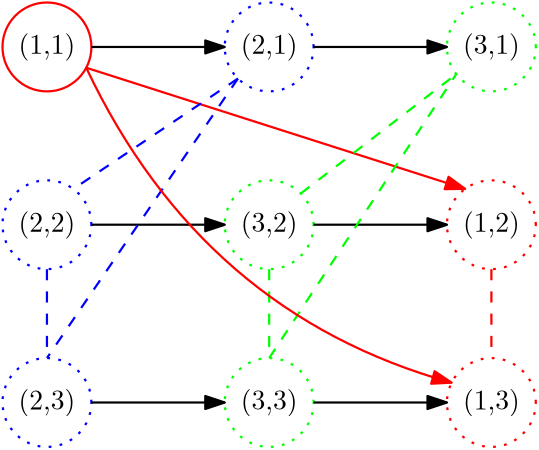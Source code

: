 <?xml version="1.0"?>
<!DOCTYPE ipe SYSTEM "ipe.dtd">
<ipe version="70218" creator="Ipe 7.2.24">
<info created="D:20231031194528" modified="D:20231107122925"/>
<ipestyle name="basic">
<symbol name="arrow/arc(spx)">
<path stroke="sym-stroke" fill="sym-stroke" pen="sym-pen">
0 0 m
-1 0.333 l
-1 -0.333 l
h
</path>
</symbol>
<symbol name="arrow/farc(spx)">
<path stroke="sym-stroke" fill="white" pen="sym-pen">
0 0 m
-1 0.333 l
-1 -0.333 l
h
</path>
</symbol>
<symbol name="arrow/ptarc(spx)">
<path stroke="sym-stroke" fill="sym-stroke" pen="sym-pen">
0 0 m
-1 0.333 l
-0.8 0 l
-1 -0.333 l
h
</path>
</symbol>
<symbol name="arrow/fptarc(spx)">
<path stroke="sym-stroke" fill="white" pen="sym-pen">
0 0 m
-1 0.333 l
-0.8 0 l
-1 -0.333 l
h
</path>
</symbol>
<symbol name="mark/circle(sx)" transformations="translations">
<path fill="sym-stroke">
0.6 0 0 0.6 0 0 e
0.4 0 0 0.4 0 0 e
</path>
</symbol>
<symbol name="mark/disk(sx)" transformations="translations">
<path fill="sym-stroke">
0.6 0 0 0.6 0 0 e
</path>
</symbol>
<symbol name="mark/fdisk(sfx)" transformations="translations">
<group>
<path fill="sym-fill">
0.5 0 0 0.5 0 0 e
</path>
<path fill="sym-stroke" fillrule="eofill">
0.6 0 0 0.6 0 0 e
0.4 0 0 0.4 0 0 e
</path>
</group>
</symbol>
<symbol name="mark/box(sx)" transformations="translations">
<path fill="sym-stroke" fillrule="eofill">
-0.6 -0.6 m
0.6 -0.6 l
0.6 0.6 l
-0.6 0.6 l
h
-0.4 -0.4 m
0.4 -0.4 l
0.4 0.4 l
-0.4 0.4 l
h
</path>
</symbol>
<symbol name="mark/square(sx)" transformations="translations">
<path fill="sym-stroke">
-0.6 -0.6 m
0.6 -0.6 l
0.6 0.6 l
-0.6 0.6 l
h
</path>
</symbol>
<symbol name="mark/fsquare(sfx)" transformations="translations">
<group>
<path fill="sym-fill">
-0.5 -0.5 m
0.5 -0.5 l
0.5 0.5 l
-0.5 0.5 l
h
</path>
<path fill="sym-stroke" fillrule="eofill">
-0.6 -0.6 m
0.6 -0.6 l
0.6 0.6 l
-0.6 0.6 l
h
-0.4 -0.4 m
0.4 -0.4 l
0.4 0.4 l
-0.4 0.4 l
h
</path>
</group>
</symbol>
<symbol name="mark/cross(sx)" transformations="translations">
<group>
<path fill="sym-stroke">
-0.43 -0.57 m
0.57 0.43 l
0.43 0.57 l
-0.57 -0.43 l
h
</path>
<path fill="sym-stroke">
-0.43 0.57 m
0.57 -0.43 l
0.43 -0.57 l
-0.57 0.43 l
h
</path>
</group>
</symbol>
<symbol name="arrow/fnormal(spx)">
<path stroke="sym-stroke" fill="white" pen="sym-pen">
0 0 m
-1 0.333 l
-1 -0.333 l
h
</path>
</symbol>
<symbol name="arrow/pointed(spx)">
<path stroke="sym-stroke" fill="sym-stroke" pen="sym-pen">
0 0 m
-1 0.333 l
-0.8 0 l
-1 -0.333 l
h
</path>
</symbol>
<symbol name="arrow/fpointed(spx)">
<path stroke="sym-stroke" fill="white" pen="sym-pen">
0 0 m
-1 0.333 l
-0.8 0 l
-1 -0.333 l
h
</path>
</symbol>
<symbol name="arrow/linear(spx)">
<path stroke="sym-stroke" pen="sym-pen">
-1 0.333 m
0 0 l
-1 -0.333 l
</path>
</symbol>
<symbol name="arrow/fdouble(spx)">
<path stroke="sym-stroke" fill="white" pen="sym-pen">
0 0 m
-1 0.333 l
-1 -0.333 l
h
-1 0 m
-2 0.333 l
-2 -0.333 l
h
</path>
</symbol>
<symbol name="arrow/double(spx)">
<path stroke="sym-stroke" fill="sym-stroke" pen="sym-pen">
0 0 m
-1 0.333 l
-1 -0.333 l
h
-1 0 m
-2 0.333 l
-2 -0.333 l
h
</path>
</symbol>
<symbol name="arrow/mid-normal(spx)">
<path stroke="sym-stroke" fill="sym-stroke" pen="sym-pen">
0.5 0 m
-0.5 0.333 l
-0.5 -0.333 l
h
</path>
</symbol>
<symbol name="arrow/mid-fnormal(spx)">
<path stroke="sym-stroke" fill="white" pen="sym-pen">
0.5 0 m
-0.5 0.333 l
-0.5 -0.333 l
h
</path>
</symbol>
<symbol name="arrow/mid-pointed(spx)">
<path stroke="sym-stroke" fill="sym-stroke" pen="sym-pen">
0.5 0 m
-0.5 0.333 l
-0.3 0 l
-0.5 -0.333 l
h
</path>
</symbol>
<symbol name="arrow/mid-fpointed(spx)">
<path stroke="sym-stroke" fill="white" pen="sym-pen">
0.5 0 m
-0.5 0.333 l
-0.3 0 l
-0.5 -0.333 l
h
</path>
</symbol>
<symbol name="arrow/mid-double(spx)">
<path stroke="sym-stroke" fill="sym-stroke" pen="sym-pen">
1 0 m
0 0.333 l
0 -0.333 l
h
0 0 m
-1 0.333 l
-1 -0.333 l
h
</path>
</symbol>
<symbol name="arrow/mid-fdouble(spx)">
<path stroke="sym-stroke" fill="white" pen="sym-pen">
1 0 m
0 0.333 l
0 -0.333 l
h
0 0 m
-1 0.333 l
-1 -0.333 l
h
</path>
</symbol>
<anglesize name="22.5 deg" value="22.5"/>
<anglesize name="30 deg" value="30"/>
<anglesize name="45 deg" value="45"/>
<anglesize name="60 deg" value="60"/>
<anglesize name="90 deg" value="90"/>
<arrowsize name="large" value="10"/>
<arrowsize name="small" value="5"/>
<arrowsize name="tiny" value="3"/>
<color name="blue" value="0 0 1"/>
<color name="brown" value="0.647 0.165 0.165"/>
<color name="darkblue" value="0 0 0.545"/>
<color name="darkcyan" value="0 0.545 0.545"/>
<color name="darkgray" value="0.663"/>
<color name="darkgreen" value="0 0.392 0"/>
<color name="darkmagenta" value="0.545 0 0.545"/>
<color name="darkorange" value="1 0.549 0"/>
<color name="darkred" value="0.545 0 0"/>
<color name="gold" value="1 0.843 0"/>
<color name="gray" value="0.745"/>
<color name="green" value="0 1 0"/>
<color name="lightblue" value="0.678 0.847 0.902"/>
<color name="lightcyan" value="0.878 1 1"/>
<color name="lightgray" value="0.827"/>
<color name="lightgreen" value="0.565 0.933 0.565"/>
<color name="lightyellow" value="1 1 0.878"/>
<color name="navy" value="0 0 0.502"/>
<color name="orange" value="1 0.647 0"/>
<color name="pink" value="1 0.753 0.796"/>
<color name="purple" value="0.627 0.125 0.941"/>
<color name="red" value="1 0 0"/>
<color name="seagreen" value="0.18 0.545 0.341"/>
<color name="turquoise" value="0.251 0.878 0.816"/>
<color name="violet" value="0.933 0.51 0.933"/>
<color name="yellow" value="1 1 0"/>
<dashstyle name="dash dot dotted" value="[4 2 1 2 1 2] 0"/>
<dashstyle name="dash dotted" value="[4 2 1 2] 0"/>
<dashstyle name="dashed" value="[4] 0"/>
<dashstyle name="dotted" value="[1 3] 0"/>
<gridsize name="10 pts (~3.5 mm)" value="10"/>
<gridsize name="14 pts (~5 mm)" value="14"/>
<gridsize name="16 pts (~6 mm)" value="16"/>
<gridsize name="20 pts (~7 mm)" value="20"/>
<gridsize name="28 pts (~10 mm)" value="28"/>
<gridsize name="32 pts (~12 mm)" value="32"/>
<gridsize name="4 pts" value="4"/>
<gridsize name="56 pts (~20 mm)" value="56"/>
<gridsize name="8 pts (~3 mm)" value="8"/>
<opacity name="10%" value="0.1"/>
<opacity name="30%" value="0.3"/>
<opacity name="50%" value="0.5"/>
<opacity name="75%" value="0.75"/>
<pen name="fat" value="1.2"/>
<pen name="heavier" value="0.8"/>
<pen name="ultrafat" value="2"/>
<symbolsize name="large" value="5"/>
<symbolsize name="small" value="2"/>
<symbolsize name="tiny" value="1.1"/>
<textsize name="Huge" value="\Huge"/>
<textsize name="LARGE" value="\LARGE"/>
<textsize name="Large" value="\Large"/>
<textsize name="footnote" value="\footnotesize"/>
<textsize name="huge" value="\huge"/>
<textsize name="large" value="\large"/>
<textsize name="small" value="\small"/>
<textsize name="tiny" value="\tiny"/>
<textstyle name="center" begin="\begin{center}" end="\end{center}"/>
<textstyle name="item" begin="\begin{itemize}\item{}" end="\end{itemize}"/>
<textstyle name="itemize" begin="\begin{itemize}" end="\end{itemize}"/>
<tiling name="falling" angle="-60" step="4" width="1"/>
<tiling name="rising" angle="30" step="4" width="1"/>
</ipestyle>
<page>
<layer name="alpha"/>
<view layers="alpha" active="alpha"/>
<text layer="alpha" transformations="translations" pos="128 704" stroke="black" type="label" width="20.479" height="7.473" depth="2.49" halign="center" valign="center">(1,1)</text>
<text matrix="1 0 0 1 80 0" transformations="translations" pos="128 704" stroke="black" type="label" width="20.479" height="7.473" depth="2.49" halign="center" valign="center">(2,1)</text>
<text matrix="1 0 0 1 160 0" transformations="translations" pos="128 704" stroke="black" type="label" width="20.479" height="7.473" depth="2.49" halign="center" valign="center">(3,1)</text>
<path stroke="red" pen="heavier">
16 0 0 16 128 704 e
</path>
<path matrix="1 0 0 1 16 0" stroke="blue" dash="dotted" pen="heavier">
16 0 0 16 192 704 e
</path>
<path matrix="1 0 0 1 32 0" stroke="green" dash="dotted" pen="heavier">
16 0 0 16 256 704 e
</path>
<path stroke="black" pen="heavier" arrow="normal/normal">
144 704 m
192 704 l
</path>
<path stroke="black" pen="heavier" arrow="normal/normal">
224 704 m
272 704 l
</path>
<text matrix="1 0 0 1 0 -64" transformations="translations" pos="128 704" stroke="black" type="label" width="20.479" height="7.473" depth="2.49" halign="center" valign="center">(2,2)</text>
<text matrix="1 0 0 1 80 -64" transformations="translations" pos="128 704" stroke="black" type="label" width="20.479" height="7.473" depth="2.49" halign="center" valign="center">(3,2)</text>
<text matrix="1 0 0 1 160 -64" transformations="translations" pos="128 704" stroke="black" type="label" width="20.479" height="7.473" depth="2.49" halign="center" valign="center">(1,2)</text>
<path matrix="1 0 0 1 0 -64" stroke="blue" dash="dotted" pen="heavier">
16 0 0 16 128 704 e
</path>
<path matrix="1 0 0 1 16 -64" stroke="green" dash="dotted" pen="heavier">
16 0 0 16 192 704 e
</path>
<path matrix="1 0 0 1 32 -64" stroke="red" dash="dotted" pen="heavier">
16 0 0 16 256 704 e
</path>
<path matrix="1 0 0 1 0 -64" stroke="black" pen="heavier" arrow="normal/normal">
144 704 m
192 704 l
</path>
<path matrix="1 0 0 1 0 -64" stroke="black" pen="heavier" arrow="normal/normal">
224 704 m
272 704 l
</path>
<text matrix="1 0 0 1 0 -128" transformations="translations" pos="128 704" stroke="black" type="label" width="20.479" height="7.473" depth="2.49" halign="center" valign="center">(2,3)</text>
<text matrix="1 0 0 1 80 -128" transformations="translations" pos="128 704" stroke="black" type="label" width="20.479" height="7.473" depth="2.49" halign="center" valign="center">(3,3)</text>
<text matrix="1 0 0 1 160 -128" transformations="translations" pos="128 704" stroke="black" type="label" width="20.479" height="7.473" depth="2.49" halign="center" valign="center">(1,3)</text>
<path matrix="1 0 0 1 0 -128" stroke="blue" dash="dotted" pen="heavier">
16 0 0 16 128 704 e
</path>
<path matrix="1 0 0 1 16 -128" stroke="green" dash="dotted" pen="heavier">
16 0 0 16 192 704 e
</path>
<path matrix="1 0 0 1 32 -128" stroke="red" dash="dotted" pen="heavier">
16 0 0 16 256 704 e
</path>
<path matrix="1 0 0 1 0 -128" stroke="black" pen="heavier" arrow="normal/normal">
144 704 m
192 704 l
</path>
<path matrix="1 0 0 1 0 -128" stroke="black" pen="heavier" arrow="normal/normal">
224 704 m
272 704 l
</path>
<path stroke="red" pen="heavier" arrow="normal/normal">
142.139 696.511 m
278.544 652.907 l
</path>
<path stroke="red" dash="dashed" pen="heavier">
288 624 m
288 592 l
</path>
<path stroke="blue" dash="dashed" pen="heavier">
196.755 692.618 m
137.5 652.874 l
</path>
<path stroke="blue" dash="dashed" pen="heavier">
128 624 m
128 592 l
</path>
<path stroke="blue" dash="dashed" pen="heavier">
196.755 692.618 m
128 592 l
</path>
<path stroke="green" dash="dashed" pen="heavier">
219.374 651.253 m
275.347 694.207 l
</path>
<path stroke="green" dash="dashed" pen="heavier">
208 624 m
208 592 l
</path>
<path stroke="green" dash="dashed" pen="heavier">
208 592 m
275.347 694.207 l
</path>
<path stroke="red" pen="heavier" arrow="normal/normal">
142.139 696.511 m
184 608
273.682 583.141 c
</path>
</page>
</ipe>
